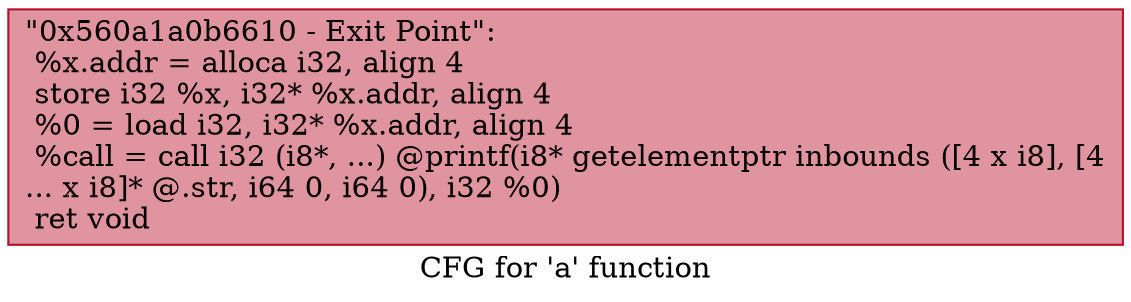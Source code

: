 digraph "CFG for 'a' function" {
	label="CFG for 'a' function";

	Node0x560a1a0b6610 [shape=record,color="#b70d28ff", style=filled, fillcolor="#b70d2870",label="{\"0x560a1a0b6610 - Exit Point\":\l  %x.addr = alloca i32, align 4\l  store i32 %x, i32* %x.addr, align 4\l  %0 = load i32, i32* %x.addr, align 4\l  %call = call i32 (i8*, ...) @printf(i8* getelementptr inbounds ([4 x i8], [4\l... x i8]* @.str, i64 0, i64 0), i32 %0)\l  ret void\l}"];
}
